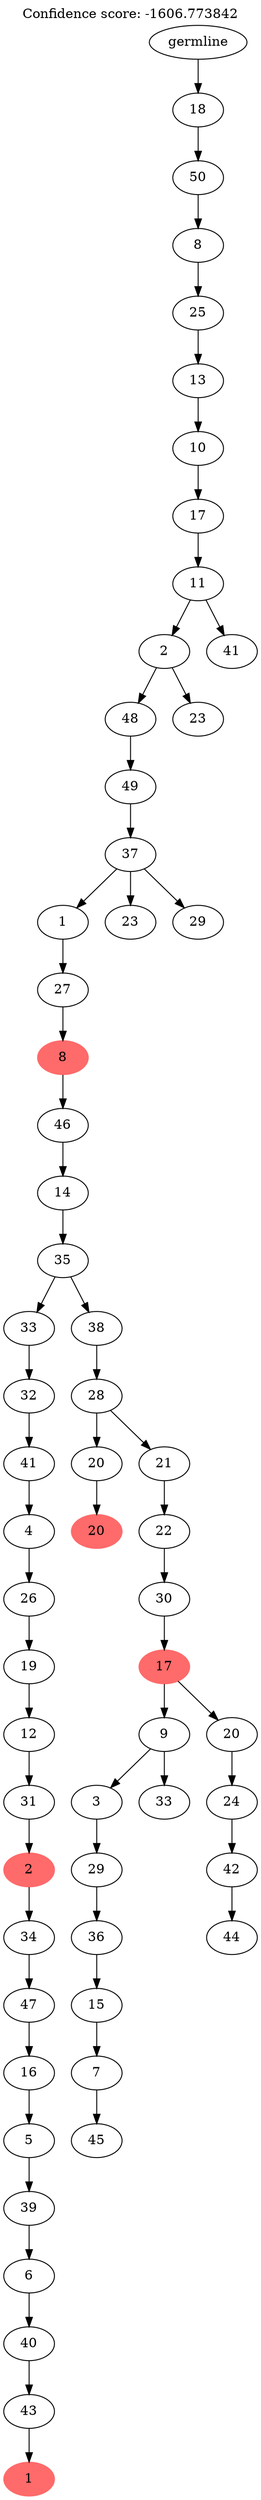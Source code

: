 digraph g {
	"55" -> "56";
	"56" [color=indianred1, style=filled, label="1"];
	"54" -> "55";
	"55" [label="43"];
	"53" -> "54";
	"54" [label="40"];
	"52" -> "53";
	"53" [label="6"];
	"51" -> "52";
	"52" [label="39"];
	"50" -> "51";
	"51" [label="5"];
	"49" -> "50";
	"50" [label="16"];
	"48" -> "49";
	"49" [label="47"];
	"47" -> "48";
	"48" [label="34"];
	"46" -> "47";
	"47" [color=indianred1, style=filled, label="2"];
	"45" -> "46";
	"46" [label="31"];
	"44" -> "45";
	"45" [label="12"];
	"43" -> "44";
	"44" [label="19"];
	"42" -> "43";
	"43" [label="26"];
	"41" -> "42";
	"42" [label="4"];
	"40" -> "41";
	"41" [label="41"];
	"39" -> "40";
	"40" [label="32"];
	"37" -> "38";
	"38" [color=indianred1, style=filled, label="20"];
	"34" -> "35";
	"35" [label="45"];
	"33" -> "34";
	"34" [label="7"];
	"32" -> "33";
	"33" [label="15"];
	"31" -> "32";
	"32" [label="36"];
	"30" -> "31";
	"31" [label="29"];
	"29" -> "30";
	"30" [label="3"];
	"29" -> "36";
	"36" [label="33"];
	"27" -> "28";
	"28" [label="44"];
	"26" -> "27";
	"27" [label="42"];
	"25" -> "26";
	"26" [label="24"];
	"24" -> "25";
	"25" [label="20"];
	"24" -> "29";
	"29" [label="9"];
	"23" -> "24";
	"24" [color=indianred1, style=filled, label="17"];
	"22" -> "23";
	"23" [label="30"];
	"21" -> "22";
	"22" [label="22"];
	"20" -> "21";
	"21" [label="21"];
	"20" -> "37";
	"37" [label="20"];
	"19" -> "20";
	"20" [label="28"];
	"18" -> "19";
	"19" [label="38"];
	"18" -> "39";
	"39" [label="33"];
	"17" -> "18";
	"18" [label="35"];
	"16" -> "17";
	"17" [label="14"];
	"15" -> "16";
	"16" [label="46"];
	"14" -> "15";
	"15" [color=indianred1, style=filled, label="8"];
	"13" -> "14";
	"14" [label="27"];
	"12" -> "13";
	"13" [label="1"];
	"12" -> "57";
	"57" [label="23"];
	"12" -> "58";
	"58" [label="29"];
	"11" -> "12";
	"12" [label="37"];
	"10" -> "11";
	"11" [label="49"];
	"9" -> "10";
	"10" [label="48"];
	"9" -> "59";
	"59" [label="23"];
	"8" -> "9";
	"9" [label="2"];
	"8" -> "60";
	"60" [label="41"];
	"7" -> "8";
	"8" [label="11"];
	"6" -> "7";
	"7" [label="17"];
	"5" -> "6";
	"6" [label="10"];
	"4" -> "5";
	"5" [label="13"];
	"3" -> "4";
	"4" [label="25"];
	"2" -> "3";
	"3" [label="8"];
	"1" -> "2";
	"2" [label="50"];
	"0" -> "1";
	"1" [label="18"];
	"0" [label="germline"];
	labelloc="t";
	label="Confidence score: -1606.773842";
}
